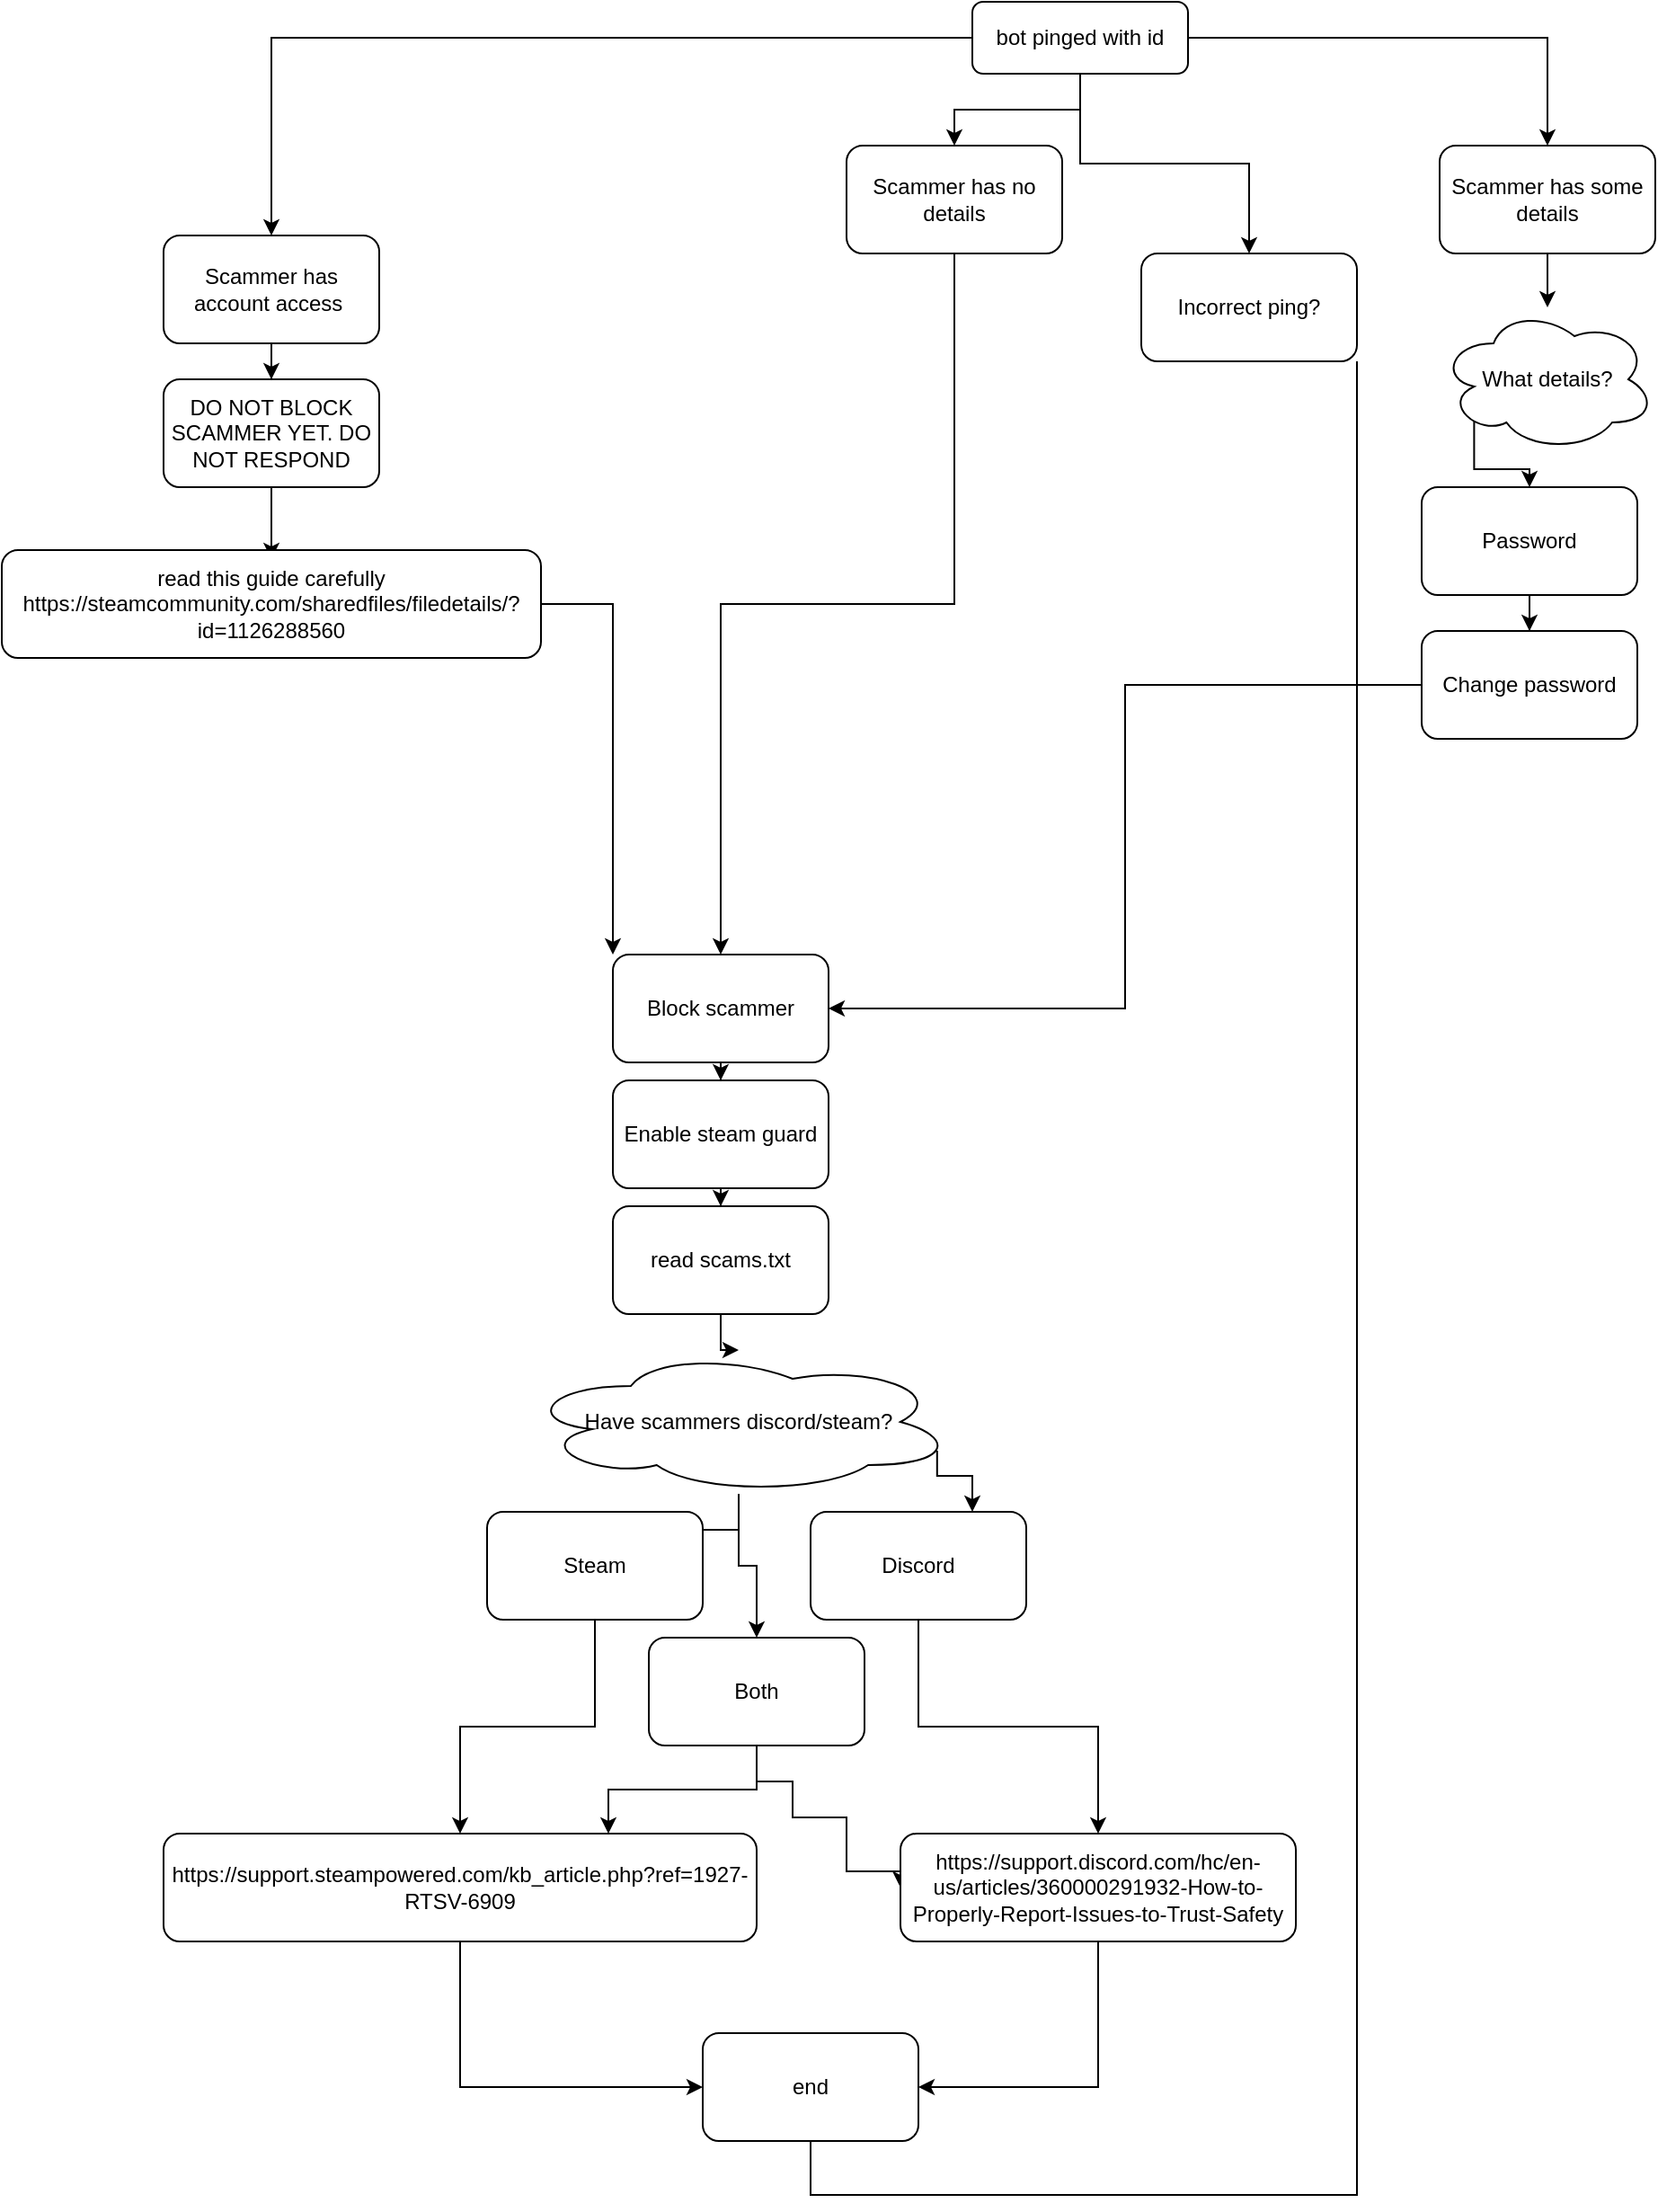 <mxfile version="14.1.1" type="github">
  <diagram id="C5RBs43oDa-KdzZeNtuy" name="Page-1">
    <mxGraphModel dx="1831" dy="564" grid="1" gridSize="10" guides="1" tooltips="1" connect="1" arrows="1" fold="1" page="1" pageScale="1" pageWidth="827" pageHeight="1169" math="0" shadow="0">
      <root>
        <mxCell id="WIyWlLk6GJQsqaUBKTNV-0" />
        <mxCell id="WIyWlLk6GJQsqaUBKTNV-1" parent="WIyWlLk6GJQsqaUBKTNV-0" />
        <mxCell id="Akl_5bdxyRWiEKbB5AHo-2" value="" style="edgeStyle=orthogonalEdgeStyle;rounded=0;orthogonalLoop=1;jettySize=auto;html=1;" edge="1" parent="WIyWlLk6GJQsqaUBKTNV-1" source="WIyWlLk6GJQsqaUBKTNV-3" target="Akl_5bdxyRWiEKbB5AHo-1">
          <mxGeometry relative="1" as="geometry" />
        </mxCell>
        <mxCell id="Akl_5bdxyRWiEKbB5AHo-4" value="" style="edgeStyle=orthogonalEdgeStyle;rounded=0;orthogonalLoop=1;jettySize=auto;html=1;" edge="1" parent="WIyWlLk6GJQsqaUBKTNV-1" source="WIyWlLk6GJQsqaUBKTNV-3" target="Akl_5bdxyRWiEKbB5AHo-3">
          <mxGeometry relative="1" as="geometry" />
        </mxCell>
        <mxCell id="Akl_5bdxyRWiEKbB5AHo-6" value="" style="edgeStyle=orthogonalEdgeStyle;rounded=0;orthogonalLoop=1;jettySize=auto;html=1;" edge="1" parent="WIyWlLk6GJQsqaUBKTNV-1" source="WIyWlLk6GJQsqaUBKTNV-3" target="Akl_5bdxyRWiEKbB5AHo-5">
          <mxGeometry relative="1" as="geometry" />
        </mxCell>
        <mxCell id="Akl_5bdxyRWiEKbB5AHo-49" value="" style="edgeStyle=orthogonalEdgeStyle;rounded=0;orthogonalLoop=1;jettySize=auto;html=1;" edge="1" parent="WIyWlLk6GJQsqaUBKTNV-1" source="WIyWlLk6GJQsqaUBKTNV-3" target="Akl_5bdxyRWiEKbB5AHo-48">
          <mxGeometry relative="1" as="geometry" />
        </mxCell>
        <mxCell id="WIyWlLk6GJQsqaUBKTNV-3" value="bot pinged with id" style="rounded=1;whiteSpace=wrap;html=1;fontSize=12;glass=0;strokeWidth=1;shadow=0;" parent="WIyWlLk6GJQsqaUBKTNV-1" vertex="1">
          <mxGeometry x="260" y="150" width="120" height="40" as="geometry" />
        </mxCell>
        <mxCell id="Akl_5bdxyRWiEKbB5AHo-43" value="" style="edgeStyle=orthogonalEdgeStyle;rounded=0;orthogonalLoop=1;jettySize=auto;html=1;" edge="1" parent="WIyWlLk6GJQsqaUBKTNV-1" source="Akl_5bdxyRWiEKbB5AHo-1" target="Akl_5bdxyRWiEKbB5AHo-42">
          <mxGeometry relative="1" as="geometry" />
        </mxCell>
        <mxCell id="Akl_5bdxyRWiEKbB5AHo-1" value="Scammer has account access&amp;nbsp;" style="whiteSpace=wrap;html=1;rounded=1;shadow=0;strokeWidth=1;glass=0;" vertex="1" parent="WIyWlLk6GJQsqaUBKTNV-1">
          <mxGeometry x="-190" y="280" width="120" height="60" as="geometry" />
        </mxCell>
        <mxCell id="Akl_5bdxyRWiEKbB5AHo-14" value="" style="edgeStyle=orthogonalEdgeStyle;rounded=0;orthogonalLoop=1;jettySize=auto;html=1;" edge="1" parent="WIyWlLk6GJQsqaUBKTNV-1" source="Akl_5bdxyRWiEKbB5AHo-3" target="Akl_5bdxyRWiEKbB5AHo-13">
          <mxGeometry relative="1" as="geometry" />
        </mxCell>
        <mxCell id="Akl_5bdxyRWiEKbB5AHo-3" value="Scammer has some details" style="whiteSpace=wrap;html=1;rounded=1;shadow=0;strokeWidth=1;glass=0;" vertex="1" parent="WIyWlLk6GJQsqaUBKTNV-1">
          <mxGeometry x="520" y="230" width="120" height="60" as="geometry" />
        </mxCell>
        <mxCell id="Akl_5bdxyRWiEKbB5AHo-8" value="" style="edgeStyle=orthogonalEdgeStyle;rounded=0;orthogonalLoop=1;jettySize=auto;html=1;exitX=0.5;exitY=1;exitDx=0;exitDy=0;" edge="1" parent="WIyWlLk6GJQsqaUBKTNV-1" source="Akl_5bdxyRWiEKbB5AHo-5" target="Akl_5bdxyRWiEKbB5AHo-7">
          <mxGeometry relative="1" as="geometry">
            <mxPoint x="280" y="610" as="sourcePoint" />
          </mxGeometry>
        </mxCell>
        <mxCell id="Akl_5bdxyRWiEKbB5AHo-5" value="Scammer has no details" style="whiteSpace=wrap;html=1;rounded=1;shadow=0;strokeWidth=1;glass=0;" vertex="1" parent="WIyWlLk6GJQsqaUBKTNV-1">
          <mxGeometry x="190" y="230" width="120" height="60" as="geometry" />
        </mxCell>
        <mxCell id="Akl_5bdxyRWiEKbB5AHo-10" value="" style="edgeStyle=orthogonalEdgeStyle;rounded=0;orthogonalLoop=1;jettySize=auto;html=1;" edge="1" parent="WIyWlLk6GJQsqaUBKTNV-1" source="Akl_5bdxyRWiEKbB5AHo-7" target="Akl_5bdxyRWiEKbB5AHo-9">
          <mxGeometry relative="1" as="geometry" />
        </mxCell>
        <mxCell id="Akl_5bdxyRWiEKbB5AHo-7" value="Block scammer" style="whiteSpace=wrap;html=1;rounded=1;shadow=0;strokeWidth=1;glass=0;" vertex="1" parent="WIyWlLk6GJQsqaUBKTNV-1">
          <mxGeometry x="60" y="680" width="120" height="60" as="geometry" />
        </mxCell>
        <mxCell id="Akl_5bdxyRWiEKbB5AHo-12" value="" style="edgeStyle=orthogonalEdgeStyle;rounded=0;orthogonalLoop=1;jettySize=auto;html=1;" edge="1" parent="WIyWlLk6GJQsqaUBKTNV-1" source="Akl_5bdxyRWiEKbB5AHo-9" target="Akl_5bdxyRWiEKbB5AHo-11">
          <mxGeometry relative="1" as="geometry" />
        </mxCell>
        <mxCell id="Akl_5bdxyRWiEKbB5AHo-9" value="Enable steam&amp;nbsp;guard" style="whiteSpace=wrap;html=1;rounded=1;shadow=0;strokeWidth=1;glass=0;" vertex="1" parent="WIyWlLk6GJQsqaUBKTNV-1">
          <mxGeometry x="60" y="750" width="120" height="60" as="geometry" />
        </mxCell>
        <mxCell id="Akl_5bdxyRWiEKbB5AHo-27" value="" style="edgeStyle=orthogonalEdgeStyle;rounded=0;orthogonalLoop=1;jettySize=auto;html=1;" edge="1" parent="WIyWlLk6GJQsqaUBKTNV-1" source="Akl_5bdxyRWiEKbB5AHo-11" target="Akl_5bdxyRWiEKbB5AHo-26">
          <mxGeometry relative="1" as="geometry" />
        </mxCell>
        <mxCell id="Akl_5bdxyRWiEKbB5AHo-11" value="read scams.txt" style="whiteSpace=wrap;html=1;rounded=1;shadow=0;strokeWidth=1;glass=0;" vertex="1" parent="WIyWlLk6GJQsqaUBKTNV-1">
          <mxGeometry x="60" y="820" width="120" height="60" as="geometry" />
        </mxCell>
        <mxCell id="Akl_5bdxyRWiEKbB5AHo-18" value="" style="edgeStyle=orthogonalEdgeStyle;rounded=0;orthogonalLoop=1;jettySize=auto;html=1;entryX=0.5;entryY=0;entryDx=0;entryDy=0;exitX=0.16;exitY=0.55;exitDx=0;exitDy=0;exitPerimeter=0;" edge="1" parent="WIyWlLk6GJQsqaUBKTNV-1" source="Akl_5bdxyRWiEKbB5AHo-13" target="Akl_5bdxyRWiEKbB5AHo-17">
          <mxGeometry relative="1" as="geometry">
            <mxPoint x="440" y="450" as="targetPoint" />
            <Array as="points">
              <mxPoint x="539" y="410" />
              <mxPoint x="570" y="410" />
            </Array>
          </mxGeometry>
        </mxCell>
        <mxCell id="Akl_5bdxyRWiEKbB5AHo-13" value="What details?" style="ellipse;shape=cloud;whiteSpace=wrap;html=1;rounded=1;shadow=0;strokeWidth=1;glass=0;" vertex="1" parent="WIyWlLk6GJQsqaUBKTNV-1">
          <mxGeometry x="520" y="320" width="120" height="80" as="geometry" />
        </mxCell>
        <mxCell id="Akl_5bdxyRWiEKbB5AHo-23" value="" style="edgeStyle=orthogonalEdgeStyle;rounded=0;orthogonalLoop=1;jettySize=auto;html=1;" edge="1" parent="WIyWlLk6GJQsqaUBKTNV-1" source="Akl_5bdxyRWiEKbB5AHo-17" target="Akl_5bdxyRWiEKbB5AHo-22">
          <mxGeometry relative="1" as="geometry" />
        </mxCell>
        <mxCell id="Akl_5bdxyRWiEKbB5AHo-17" value="Password" style="whiteSpace=wrap;html=1;rounded=1;shadow=0;strokeWidth=1;glass=0;" vertex="1" parent="WIyWlLk6GJQsqaUBKTNV-1">
          <mxGeometry x="510" y="420" width="120" height="60" as="geometry" />
        </mxCell>
        <mxCell id="Akl_5bdxyRWiEKbB5AHo-25" style="edgeStyle=orthogonalEdgeStyle;rounded=0;orthogonalLoop=1;jettySize=auto;html=1;entryX=1;entryY=0.5;entryDx=0;entryDy=0;" edge="1" parent="WIyWlLk6GJQsqaUBKTNV-1" source="Akl_5bdxyRWiEKbB5AHo-22" target="Akl_5bdxyRWiEKbB5AHo-7">
          <mxGeometry relative="1" as="geometry" />
        </mxCell>
        <mxCell id="Akl_5bdxyRWiEKbB5AHo-22" value="Change password" style="whiteSpace=wrap;html=1;rounded=1;shadow=0;strokeWidth=1;glass=0;" vertex="1" parent="WIyWlLk6GJQsqaUBKTNV-1">
          <mxGeometry x="510" y="500" width="120" height="60" as="geometry" />
        </mxCell>
        <mxCell id="Akl_5bdxyRWiEKbB5AHo-29" value="" style="edgeStyle=orthogonalEdgeStyle;rounded=0;orthogonalLoop=1;jettySize=auto;html=1;" edge="1" parent="WIyWlLk6GJQsqaUBKTNV-1" source="Akl_5bdxyRWiEKbB5AHo-26" target="Akl_5bdxyRWiEKbB5AHo-28">
          <mxGeometry relative="1" as="geometry" />
        </mxCell>
        <mxCell id="Akl_5bdxyRWiEKbB5AHo-31" value="" style="edgeStyle=orthogonalEdgeStyle;rounded=0;orthogonalLoop=1;jettySize=auto;html=1;exitX=0.96;exitY=0.7;exitDx=0;exitDy=0;exitPerimeter=0;" edge="1" parent="WIyWlLk6GJQsqaUBKTNV-1" source="Akl_5bdxyRWiEKbB5AHo-26" target="Akl_5bdxyRWiEKbB5AHo-30">
          <mxGeometry relative="1" as="geometry">
            <Array as="points">
              <mxPoint x="240" y="970" />
              <mxPoint x="260" y="970" />
            </Array>
          </mxGeometry>
        </mxCell>
        <mxCell id="Akl_5bdxyRWiEKbB5AHo-32" value="" style="edgeStyle=orthogonalEdgeStyle;rounded=0;orthogonalLoop=1;jettySize=auto;html=1;" edge="1" parent="WIyWlLk6GJQsqaUBKTNV-1" source="Akl_5bdxyRWiEKbB5AHo-26" target="Akl_5bdxyRWiEKbB5AHo-28">
          <mxGeometry relative="1" as="geometry" />
        </mxCell>
        <mxCell id="Akl_5bdxyRWiEKbB5AHo-34" value="" style="edgeStyle=orthogonalEdgeStyle;rounded=0;orthogonalLoop=1;jettySize=auto;html=1;" edge="1" parent="WIyWlLk6GJQsqaUBKTNV-1" source="Akl_5bdxyRWiEKbB5AHo-26" target="Akl_5bdxyRWiEKbB5AHo-33">
          <mxGeometry relative="1" as="geometry" />
        </mxCell>
        <mxCell id="Akl_5bdxyRWiEKbB5AHo-26" value="Have scammers discord/steam?" style="ellipse;shape=cloud;whiteSpace=wrap;html=1;rounded=1;shadow=0;strokeWidth=1;glass=0;" vertex="1" parent="WIyWlLk6GJQsqaUBKTNV-1">
          <mxGeometry x="10" y="900" width="240" height="80" as="geometry" />
        </mxCell>
        <mxCell id="Akl_5bdxyRWiEKbB5AHo-37" value="" style="edgeStyle=orthogonalEdgeStyle;rounded=0;orthogonalLoop=1;jettySize=auto;html=1;" edge="1" parent="WIyWlLk6GJQsqaUBKTNV-1" source="Akl_5bdxyRWiEKbB5AHo-28" target="Akl_5bdxyRWiEKbB5AHo-36">
          <mxGeometry relative="1" as="geometry" />
        </mxCell>
        <mxCell id="Akl_5bdxyRWiEKbB5AHo-28" value="Steam" style="whiteSpace=wrap;html=1;rounded=1;shadow=0;strokeWidth=1;glass=0;" vertex="1" parent="WIyWlLk6GJQsqaUBKTNV-1">
          <mxGeometry x="-10" y="990" width="120" height="60" as="geometry" />
        </mxCell>
        <mxCell id="Akl_5bdxyRWiEKbB5AHo-39" value="" style="edgeStyle=orthogonalEdgeStyle;rounded=0;orthogonalLoop=1;jettySize=auto;html=1;" edge="1" parent="WIyWlLk6GJQsqaUBKTNV-1" source="Akl_5bdxyRWiEKbB5AHo-30" target="Akl_5bdxyRWiEKbB5AHo-38">
          <mxGeometry relative="1" as="geometry" />
        </mxCell>
        <mxCell id="Akl_5bdxyRWiEKbB5AHo-30" value="Discord" style="whiteSpace=wrap;html=1;rounded=1;shadow=0;strokeWidth=1;glass=0;" vertex="1" parent="WIyWlLk6GJQsqaUBKTNV-1">
          <mxGeometry x="170" y="990" width="120" height="60" as="geometry" />
        </mxCell>
        <mxCell id="Akl_5bdxyRWiEKbB5AHo-40" style="edgeStyle=orthogonalEdgeStyle;rounded=0;orthogonalLoop=1;jettySize=auto;html=1;entryX=0.75;entryY=0;entryDx=0;entryDy=0;" edge="1" parent="WIyWlLk6GJQsqaUBKTNV-1" source="Akl_5bdxyRWiEKbB5AHo-33" target="Akl_5bdxyRWiEKbB5AHo-36">
          <mxGeometry relative="1" as="geometry" />
        </mxCell>
        <mxCell id="Akl_5bdxyRWiEKbB5AHo-41" style="edgeStyle=orthogonalEdgeStyle;rounded=0;orthogonalLoop=1;jettySize=auto;html=1;entryX=0;entryY=0.5;entryDx=0;entryDy=0;exitX=0.5;exitY=1;exitDx=0;exitDy=0;" edge="1" parent="WIyWlLk6GJQsqaUBKTNV-1" source="Akl_5bdxyRWiEKbB5AHo-33" target="Akl_5bdxyRWiEKbB5AHo-38">
          <mxGeometry relative="1" as="geometry">
            <Array as="points">
              <mxPoint x="140" y="1140" />
              <mxPoint x="160" y="1140" />
              <mxPoint x="160" y="1160" />
              <mxPoint x="190" y="1160" />
              <mxPoint x="190" y="1190" />
            </Array>
          </mxGeometry>
        </mxCell>
        <mxCell id="Akl_5bdxyRWiEKbB5AHo-33" value="Both" style="whiteSpace=wrap;html=1;rounded=1;shadow=0;strokeWidth=1;glass=0;" vertex="1" parent="WIyWlLk6GJQsqaUBKTNV-1">
          <mxGeometry x="80" y="1060" width="120" height="60" as="geometry" />
        </mxCell>
        <mxCell id="Akl_5bdxyRWiEKbB5AHo-51" style="edgeStyle=orthogonalEdgeStyle;rounded=0;orthogonalLoop=1;jettySize=auto;html=1;entryX=0;entryY=0.5;entryDx=0;entryDy=0;" edge="1" parent="WIyWlLk6GJQsqaUBKTNV-1" source="Akl_5bdxyRWiEKbB5AHo-36" target="Akl_5bdxyRWiEKbB5AHo-50">
          <mxGeometry relative="1" as="geometry" />
        </mxCell>
        <UserObject label="https://support.steampowered.com/kb_article.php?ref=1927-RTSV-6909" link="https://support.steampowered.com/kb_article.php?ref=1927-RTSV-6909" id="Akl_5bdxyRWiEKbB5AHo-36">
          <mxCell style="whiteSpace=wrap;html=1;rounded=1;shadow=0;strokeWidth=1;glass=0;" vertex="1" parent="WIyWlLk6GJQsqaUBKTNV-1">
            <mxGeometry x="-190" y="1169" width="330" height="60" as="geometry" />
          </mxCell>
        </UserObject>
        <mxCell id="Akl_5bdxyRWiEKbB5AHo-52" style="edgeStyle=orthogonalEdgeStyle;rounded=0;orthogonalLoop=1;jettySize=auto;html=1;entryX=1;entryY=0.5;entryDx=0;entryDy=0;" edge="1" parent="WIyWlLk6GJQsqaUBKTNV-1" source="Akl_5bdxyRWiEKbB5AHo-38" target="Akl_5bdxyRWiEKbB5AHo-50">
          <mxGeometry relative="1" as="geometry" />
        </mxCell>
        <mxCell id="Akl_5bdxyRWiEKbB5AHo-38" value="https://support.discord.com/hc/en-us/articles/360000291932-How-to-Properly-Report-Issues-to-Trust-Safety" style="whiteSpace=wrap;html=1;rounded=1;shadow=0;strokeWidth=1;glass=0;" vertex="1" parent="WIyWlLk6GJQsqaUBKTNV-1">
          <mxGeometry x="220" y="1169" width="220" height="60" as="geometry" />
        </mxCell>
        <mxCell id="Akl_5bdxyRWiEKbB5AHo-45" value="" style="edgeStyle=orthogonalEdgeStyle;rounded=0;orthogonalLoop=1;jettySize=auto;html=1;" edge="1" parent="WIyWlLk6GJQsqaUBKTNV-1" source="Akl_5bdxyRWiEKbB5AHo-42">
          <mxGeometry relative="1" as="geometry">
            <mxPoint x="-130" y="460" as="targetPoint" />
          </mxGeometry>
        </mxCell>
        <mxCell id="Akl_5bdxyRWiEKbB5AHo-42" value="DO NOT BLOCK SCAMMER YET. DO NOT RESPOND" style="whiteSpace=wrap;html=1;rounded=1;shadow=0;strokeWidth=1;glass=0;" vertex="1" parent="WIyWlLk6GJQsqaUBKTNV-1">
          <mxGeometry x="-190" y="360" width="120" height="60" as="geometry" />
        </mxCell>
        <mxCell id="Akl_5bdxyRWiEKbB5AHo-47" style="edgeStyle=orthogonalEdgeStyle;rounded=0;orthogonalLoop=1;jettySize=auto;html=1;entryX=0;entryY=0;entryDx=0;entryDy=0;" edge="1" parent="WIyWlLk6GJQsqaUBKTNV-1" source="Akl_5bdxyRWiEKbB5AHo-44" target="Akl_5bdxyRWiEKbB5AHo-7">
          <mxGeometry relative="1" as="geometry" />
        </mxCell>
        <mxCell id="Akl_5bdxyRWiEKbB5AHo-44" value="read this guide carefully&lt;br&gt;https://steamcommunity.com/sharedfiles/filedetails/?id=1126288560" style="whiteSpace=wrap;html=1;rounded=1;shadow=0;strokeWidth=1;glass=0;" vertex="1" parent="WIyWlLk6GJQsqaUBKTNV-1">
          <mxGeometry x="-280" y="455" width="300" height="60" as="geometry" />
        </mxCell>
        <mxCell id="Akl_5bdxyRWiEKbB5AHo-53" style="edgeStyle=orthogonalEdgeStyle;rounded=0;orthogonalLoop=1;jettySize=auto;html=1;entryX=0.5;entryY=0;entryDx=0;entryDy=0;" edge="1" parent="WIyWlLk6GJQsqaUBKTNV-1" source="Akl_5bdxyRWiEKbB5AHo-48" target="Akl_5bdxyRWiEKbB5AHo-50">
          <mxGeometry relative="1" as="geometry">
            <Array as="points">
              <mxPoint x="474" y="1370" />
              <mxPoint x="170" y="1370" />
            </Array>
          </mxGeometry>
        </mxCell>
        <mxCell id="Akl_5bdxyRWiEKbB5AHo-48" value="Incorrect ping?" style="whiteSpace=wrap;html=1;rounded=1;shadow=0;strokeWidth=1;glass=0;" vertex="1" parent="WIyWlLk6GJQsqaUBKTNV-1">
          <mxGeometry x="354" y="290" width="120" height="60" as="geometry" />
        </mxCell>
        <mxCell id="Akl_5bdxyRWiEKbB5AHo-50" value="end" style="rounded=1;whiteSpace=wrap;html=1;" vertex="1" parent="WIyWlLk6GJQsqaUBKTNV-1">
          <mxGeometry x="110" y="1280" width="120" height="60" as="geometry" />
        </mxCell>
      </root>
    </mxGraphModel>
  </diagram>
</mxfile>
